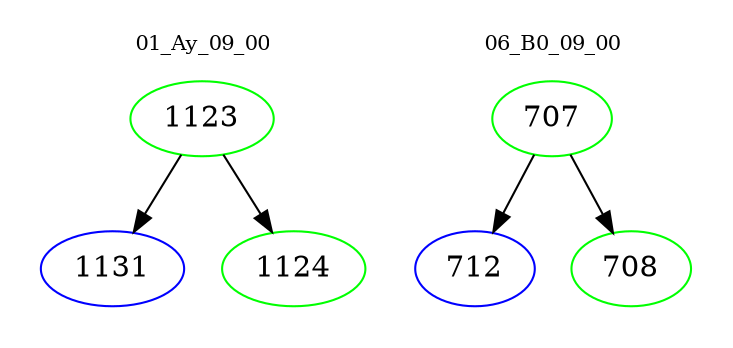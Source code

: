 digraph{
subgraph cluster_0 {
color = white
label = "01_Ay_09_00";
fontsize=10;
T0_1123 [label="1123", color="green"]
T0_1123 -> T0_1131 [color="black"]
T0_1131 [label="1131", color="blue"]
T0_1123 -> T0_1124 [color="black"]
T0_1124 [label="1124", color="green"]
}
subgraph cluster_1 {
color = white
label = "06_B0_09_00";
fontsize=10;
T1_707 [label="707", color="green"]
T1_707 -> T1_712 [color="black"]
T1_712 [label="712", color="blue"]
T1_707 -> T1_708 [color="black"]
T1_708 [label="708", color="green"]
}
}
